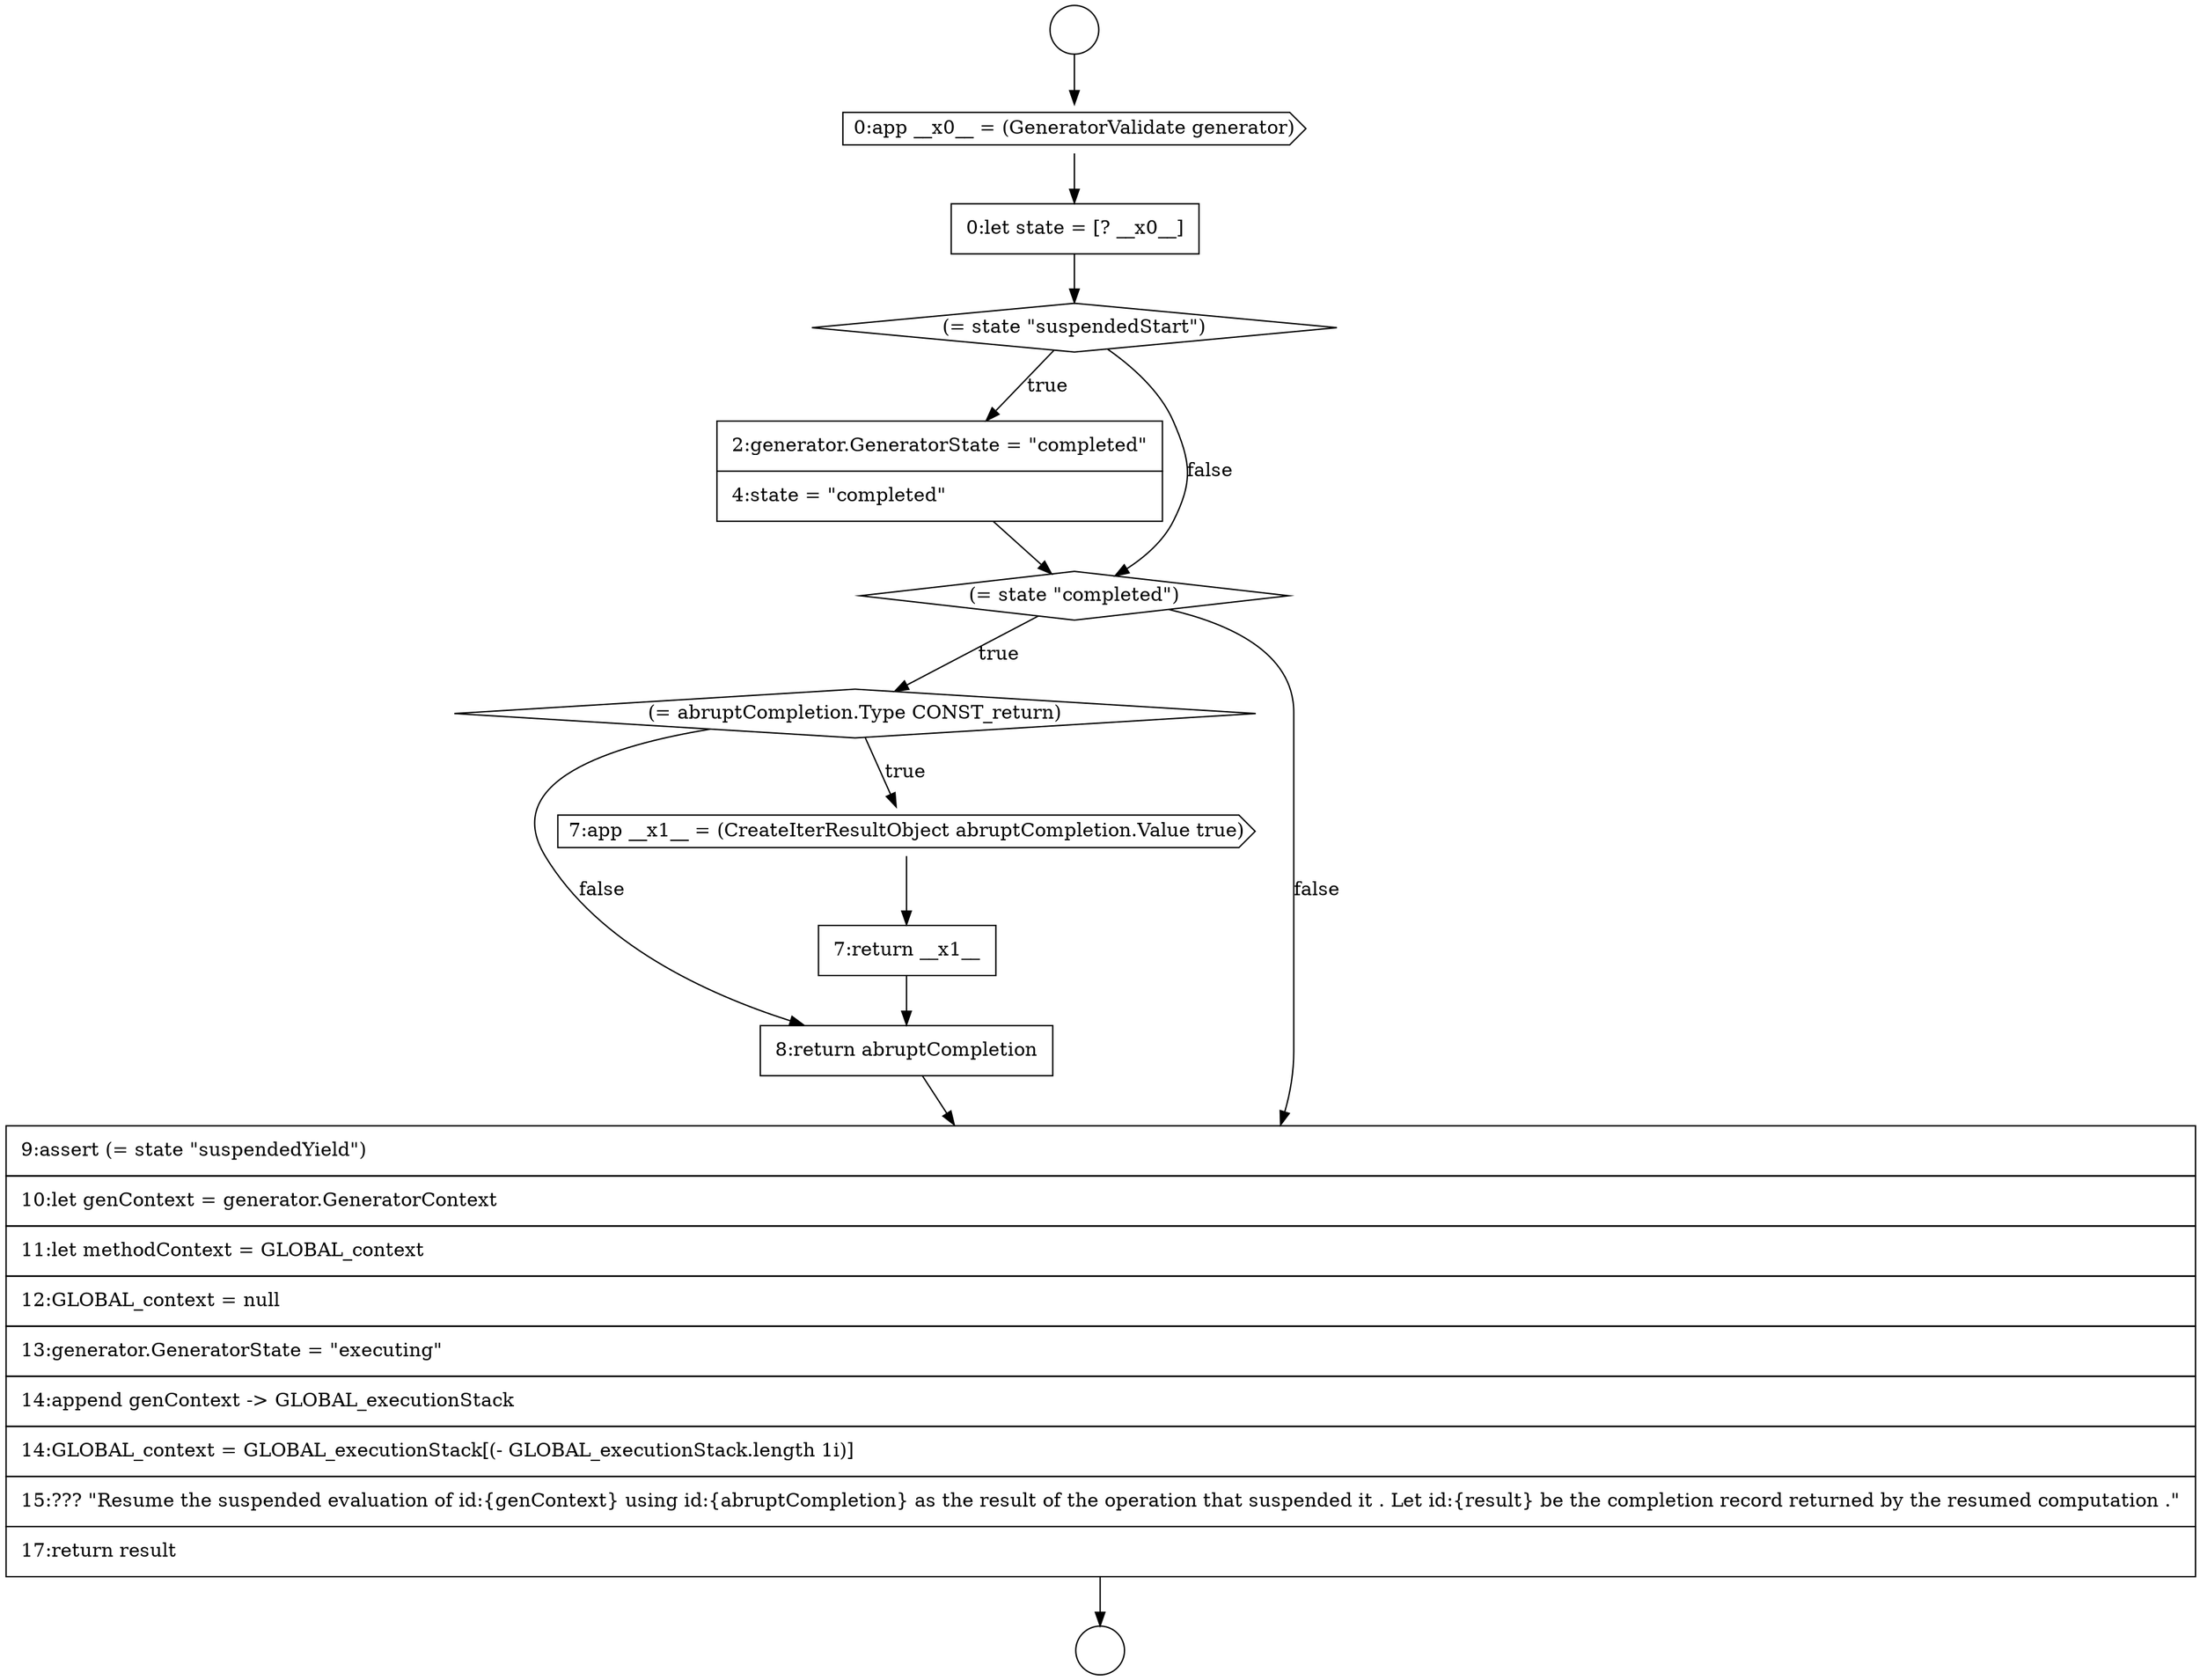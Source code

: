 digraph {
  node16261 [shape=none, margin=0, label=<<font color="black">
    <table border="0" cellborder="1" cellspacing="0" cellpadding="10">
      <tr><td align="left">2:generator.GeneratorState = &quot;completed&quot;</td></tr>
      <tr><td align="left">4:state = &quot;completed&quot;</td></tr>
    </table>
  </font>> color="black" fillcolor="white" style=filled]
  node16258 [shape=cds, label=<<font color="black">0:app __x0__ = (GeneratorValidate generator)</font>> color="black" fillcolor="white" style=filled]
  node16263 [shape=diamond, label=<<font color="black">(= abruptCompletion.Type CONST_return)</font>> color="black" fillcolor="white" style=filled]
  node16266 [shape=none, margin=0, label=<<font color="black">
    <table border="0" cellborder="1" cellspacing="0" cellpadding="10">
      <tr><td align="left">8:return abruptCompletion</td></tr>
    </table>
  </font>> color="black" fillcolor="white" style=filled]
  node16262 [shape=diamond, label=<<font color="black">(= state &quot;completed&quot;)</font>> color="black" fillcolor="white" style=filled]
  node16256 [shape=circle label=" " color="black" fillcolor="white" style=filled]
  node16259 [shape=none, margin=0, label=<<font color="black">
    <table border="0" cellborder="1" cellspacing="0" cellpadding="10">
      <tr><td align="left">0:let state = [? __x0__]</td></tr>
    </table>
  </font>> color="black" fillcolor="white" style=filled]
  node16264 [shape=cds, label=<<font color="black">7:app __x1__ = (CreateIterResultObject abruptCompletion.Value true)</font>> color="black" fillcolor="white" style=filled]
  node16265 [shape=none, margin=0, label=<<font color="black">
    <table border="0" cellborder="1" cellspacing="0" cellpadding="10">
      <tr><td align="left">7:return __x1__</td></tr>
    </table>
  </font>> color="black" fillcolor="white" style=filled]
  node16260 [shape=diamond, label=<<font color="black">(= state &quot;suspendedStart&quot;)</font>> color="black" fillcolor="white" style=filled]
  node16257 [shape=circle label=" " color="black" fillcolor="white" style=filled]
  node16267 [shape=none, margin=0, label=<<font color="black">
    <table border="0" cellborder="1" cellspacing="0" cellpadding="10">
      <tr><td align="left">9:assert (= state &quot;suspendedYield&quot;)</td></tr>
      <tr><td align="left">10:let genContext = generator.GeneratorContext</td></tr>
      <tr><td align="left">11:let methodContext = GLOBAL_context</td></tr>
      <tr><td align="left">12:GLOBAL_context = null</td></tr>
      <tr><td align="left">13:generator.GeneratorState = &quot;executing&quot;</td></tr>
      <tr><td align="left">14:append genContext -&gt; GLOBAL_executionStack</td></tr>
      <tr><td align="left">14:GLOBAL_context = GLOBAL_executionStack[(- GLOBAL_executionStack.length 1i)]</td></tr>
      <tr><td align="left">15:??? &quot;Resume the suspended evaluation of id:{genContext} using id:{abruptCompletion} as the result of the operation that suspended it . Let id:{result} be the completion record returned by the resumed computation .&quot;</td></tr>
      <tr><td align="left">17:return result</td></tr>
    </table>
  </font>> color="black" fillcolor="white" style=filled]
  node16263 -> node16264 [label=<<font color="black">true</font>> color="black"]
  node16263 -> node16266 [label=<<font color="black">false</font>> color="black"]
  node16256 -> node16258 [ color="black"]
  node16265 -> node16266 [ color="black"]
  node16261 -> node16262 [ color="black"]
  node16260 -> node16261 [label=<<font color="black">true</font>> color="black"]
  node16260 -> node16262 [label=<<font color="black">false</font>> color="black"]
  node16259 -> node16260 [ color="black"]
  node16258 -> node16259 [ color="black"]
  node16266 -> node16267 [ color="black"]
  node16262 -> node16263 [label=<<font color="black">true</font>> color="black"]
  node16262 -> node16267 [label=<<font color="black">false</font>> color="black"]
  node16267 -> node16257 [ color="black"]
  node16264 -> node16265 [ color="black"]
}

